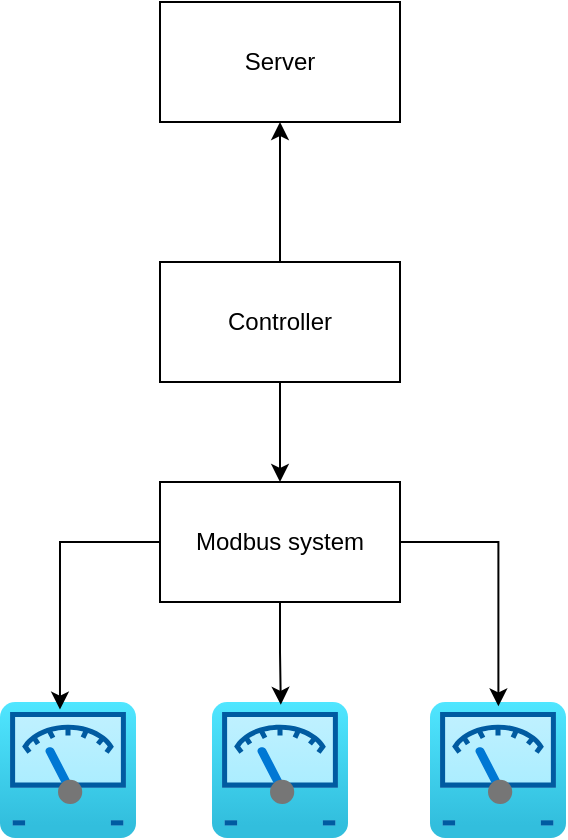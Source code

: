 <mxfile version="25.0.1">
  <diagram name="Page-1" id="_CvPEF8Wc4YrngkKWAFf">
    <mxGraphModel dx="644" dy="725" grid="1" gridSize="10" guides="1" tooltips="1" connect="1" arrows="1" fold="1" page="1" pageScale="1" pageWidth="850" pageHeight="1100" math="0" shadow="0">
      <root>
        <mxCell id="0" />
        <mxCell id="1" parent="0" />
        <mxCell id="EWGcy8JBwBUBe34mCPyP-1" value="Server" style="rounded=0;whiteSpace=wrap;html=1;" vertex="1" parent="1">
          <mxGeometry x="290" y="150" width="120" height="60" as="geometry" />
        </mxCell>
        <mxCell id="EWGcy8JBwBUBe34mCPyP-5" style="edgeStyle=orthogonalEdgeStyle;rounded=0;orthogonalLoop=1;jettySize=auto;html=1;entryX=0.5;entryY=1;entryDx=0;entryDy=0;" edge="1" parent="1" source="EWGcy8JBwBUBe34mCPyP-2" target="EWGcy8JBwBUBe34mCPyP-1">
          <mxGeometry relative="1" as="geometry" />
        </mxCell>
        <mxCell id="EWGcy8JBwBUBe34mCPyP-7" style="edgeStyle=orthogonalEdgeStyle;rounded=0;orthogonalLoop=1;jettySize=auto;html=1;entryX=0.5;entryY=0;entryDx=0;entryDy=0;" edge="1" parent="1" source="EWGcy8JBwBUBe34mCPyP-2" target="EWGcy8JBwBUBe34mCPyP-6">
          <mxGeometry relative="1" as="geometry" />
        </mxCell>
        <mxCell id="EWGcy8JBwBUBe34mCPyP-2" value="Controller" style="rounded=0;whiteSpace=wrap;html=1;" vertex="1" parent="1">
          <mxGeometry x="290" y="280" width="120" height="60" as="geometry" />
        </mxCell>
        <mxCell id="EWGcy8JBwBUBe34mCPyP-6" value="Modbus system" style="rounded=0;whiteSpace=wrap;html=1;" vertex="1" parent="1">
          <mxGeometry x="290" y="390" width="120" height="60" as="geometry" />
        </mxCell>
        <mxCell id="EWGcy8JBwBUBe34mCPyP-8" value="" style="image;aspect=fixed;html=1;points=[];align=center;fontSize=12;image=img/lib/azure2/other/Defender_Meter.svg;" vertex="1" parent="1">
          <mxGeometry x="210" y="500" width="68" height="68" as="geometry" />
        </mxCell>
        <mxCell id="EWGcy8JBwBUBe34mCPyP-9" value="" style="image;aspect=fixed;html=1;points=[];align=center;fontSize=12;image=img/lib/azure2/other/Defender_Meter.svg;" vertex="1" parent="1">
          <mxGeometry x="316" y="500" width="68" height="68" as="geometry" />
        </mxCell>
        <mxCell id="EWGcy8JBwBUBe34mCPyP-10" value="" style="image;aspect=fixed;html=1;points=[];align=center;fontSize=12;image=img/lib/azure2/other/Defender_Meter.svg;" vertex="1" parent="1">
          <mxGeometry x="425" y="500" width="68" height="68" as="geometry" />
        </mxCell>
        <mxCell id="EWGcy8JBwBUBe34mCPyP-12" style="edgeStyle=orthogonalEdgeStyle;rounded=0;orthogonalLoop=1;jettySize=auto;html=1;entryX=0.506;entryY=0.021;entryDx=0;entryDy=0;entryPerimeter=0;" edge="1" parent="1" source="EWGcy8JBwBUBe34mCPyP-6" target="EWGcy8JBwBUBe34mCPyP-9">
          <mxGeometry relative="1" as="geometry" />
        </mxCell>
        <mxCell id="EWGcy8JBwBUBe34mCPyP-13" style="edgeStyle=orthogonalEdgeStyle;rounded=0;orthogonalLoop=1;jettySize=auto;html=1;entryX=0.503;entryY=0.032;entryDx=0;entryDy=0;entryPerimeter=0;" edge="1" parent="1" source="EWGcy8JBwBUBe34mCPyP-6" target="EWGcy8JBwBUBe34mCPyP-10">
          <mxGeometry relative="1" as="geometry" />
        </mxCell>
        <mxCell id="EWGcy8JBwBUBe34mCPyP-14" style="edgeStyle=orthogonalEdgeStyle;rounded=0;orthogonalLoop=1;jettySize=auto;html=1;entryX=0.441;entryY=0.056;entryDx=0;entryDy=0;entryPerimeter=0;" edge="1" parent="1" source="EWGcy8JBwBUBe34mCPyP-6" target="EWGcy8JBwBUBe34mCPyP-8">
          <mxGeometry relative="1" as="geometry" />
        </mxCell>
      </root>
    </mxGraphModel>
  </diagram>
</mxfile>
